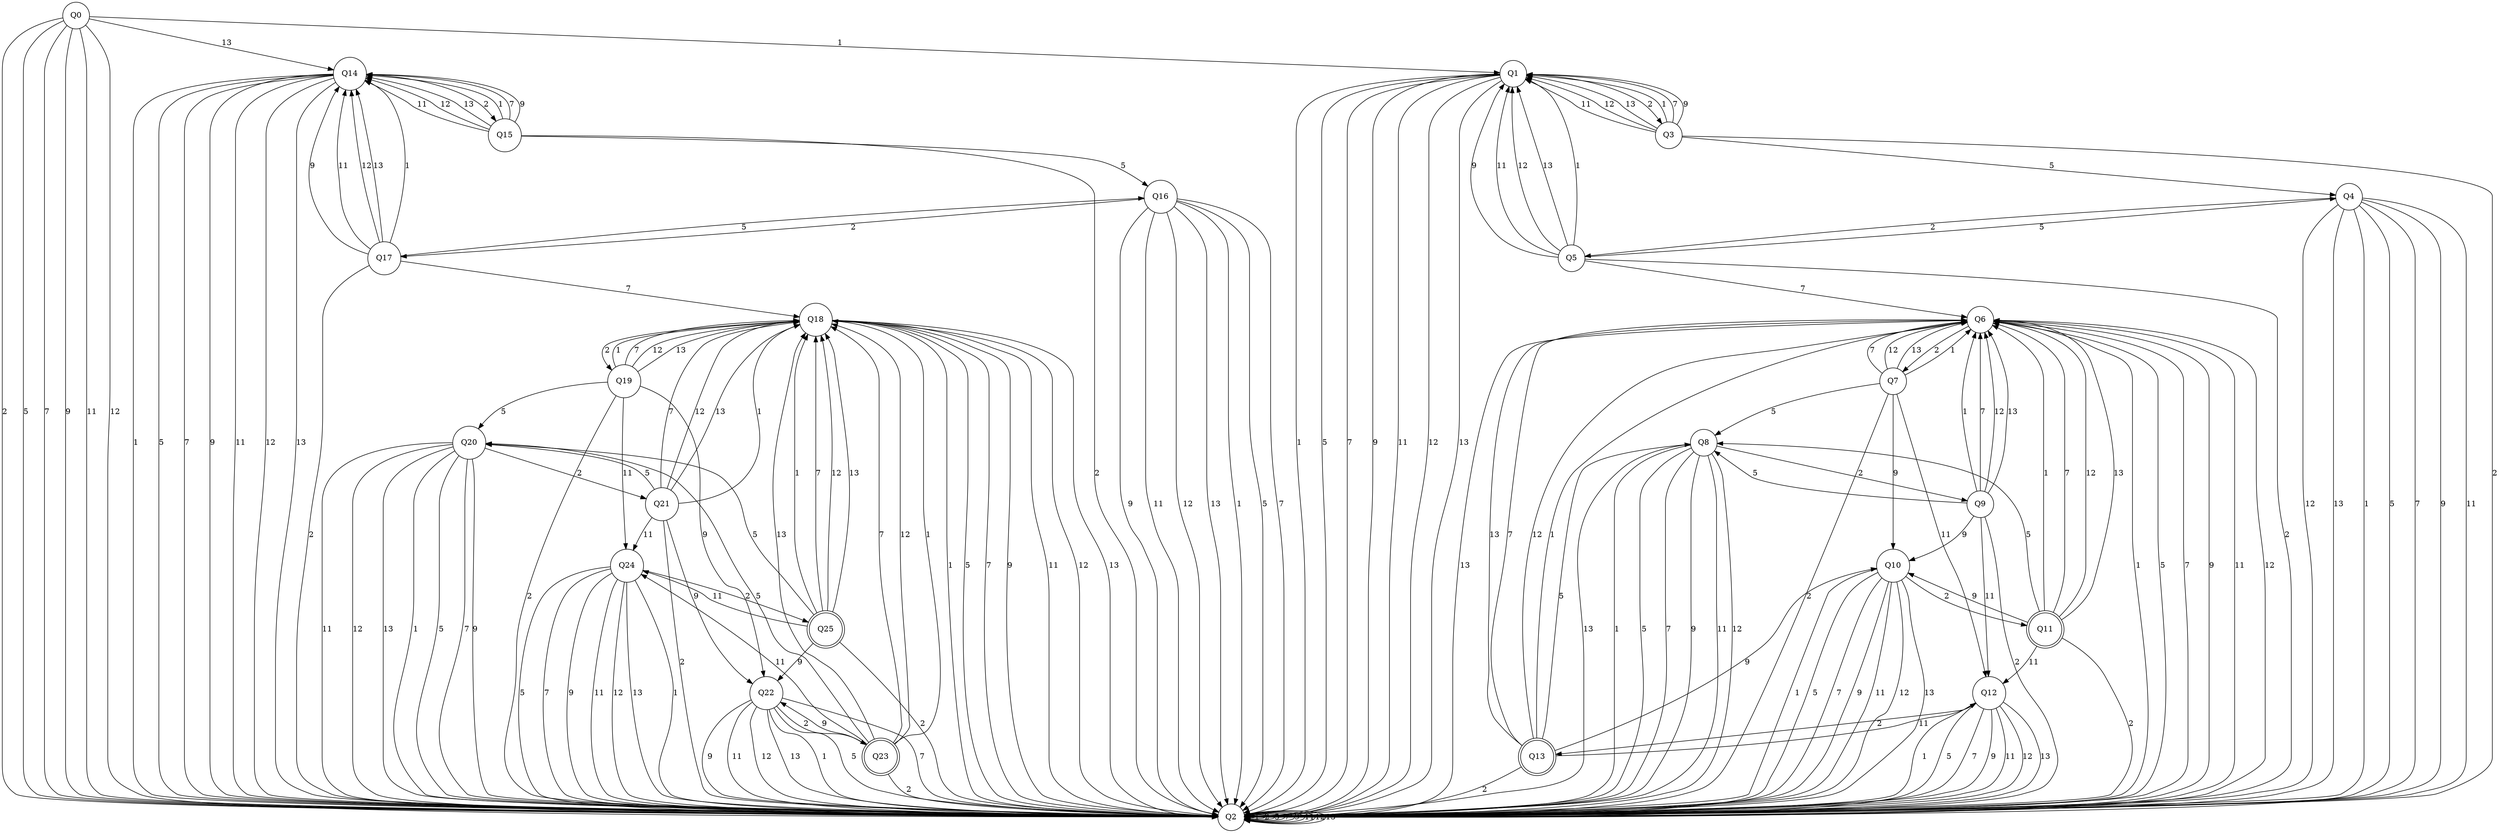 digraph re_dfa {
Q0 [shape=circle];
Q16 [shape=circle];
Q20 [shape=circle];
Q15 [shape=circle];
Q9 [shape=circle];
Q11 [shape=doublecircle];
Q2 [shape=circle];
Q8 [shape=circle];
Q22 [shape=circle];
Q1 [shape=circle];
Q12 [shape=circle];
Q3 [shape=circle];
Q13 [shape=doublecircle];
Q14 [shape=circle];
Q25 [shape=doublecircle];
Q10 [shape=circle];
Q5 [shape=circle];
Q21 [shape=circle];
Q7 [shape=circle];
Q19 [shape=circle];
Q23 [shape=doublecircle];
Q4 [shape=circle];
Q6 [shape=circle];
Q24 [shape=circle];
Q17 [shape=circle];
Q18 [shape=circle];
Q0 -> Q1  [label=1];
Q0 -> Q2  [label=2];
Q0 -> Q2  [label=5];
Q0 -> Q2  [label=7];
Q0 -> Q2  [label=9];
Q0 -> Q2  [label=11];
Q0 -> Q2  [label=12];
Q0 -> Q14  [label=13];
Q16 -> Q2  [label=1];
Q16 -> Q17  [label=2];
Q16 -> Q2  [label=5];
Q16 -> Q2  [label=7];
Q16 -> Q2  [label=9];
Q16 -> Q2  [label=11];
Q16 -> Q2  [label=12];
Q16 -> Q2  [label=13];
Q20 -> Q2  [label=1];
Q20 -> Q21  [label=2];
Q20 -> Q2  [label=5];
Q20 -> Q2  [label=7];
Q20 -> Q2  [label=9];
Q20 -> Q2  [label=11];
Q20 -> Q2  [label=12];
Q20 -> Q2  [label=13];
Q15 -> Q14  [label=1];
Q15 -> Q2  [label=2];
Q15 -> Q16  [label=5];
Q15 -> Q14  [label=7];
Q15 -> Q14  [label=9];
Q15 -> Q14  [label=11];
Q15 -> Q14  [label=12];
Q15 -> Q14  [label=13];
Q9 -> Q6  [label=1];
Q9 -> Q2  [label=2];
Q9 -> Q8  [label=5];
Q9 -> Q6  [label=7];
Q9 -> Q10  [label=9];
Q9 -> Q12  [label=11];
Q9 -> Q6  [label=12];
Q9 -> Q6  [label=13];
Q11 -> Q6  [label=1];
Q11 -> Q2  [label=2];
Q11 -> Q8  [label=5];
Q11 -> Q6  [label=7];
Q11 -> Q10  [label=9];
Q11 -> Q12  [label=11];
Q11 -> Q6  [label=12];
Q11 -> Q6  [label=13];
Q2 -> Q2  [label=1];
Q2 -> Q2  [label=2];
Q2 -> Q2  [label=5];
Q2 -> Q2  [label=7];
Q2 -> Q2  [label=9];
Q2 -> Q2  [label=11];
Q2 -> Q2  [label=12];
Q2 -> Q2  [label=13];
Q8 -> Q2  [label=1];
Q8 -> Q9  [label=2];
Q8 -> Q2  [label=5];
Q8 -> Q2  [label=7];
Q8 -> Q2  [label=9];
Q8 -> Q2  [label=11];
Q8 -> Q2  [label=12];
Q8 -> Q2  [label=13];
Q22 -> Q2  [label=1];
Q22 -> Q23  [label=2];
Q22 -> Q2  [label=5];
Q22 -> Q2  [label=7];
Q22 -> Q2  [label=9];
Q22 -> Q2  [label=11];
Q22 -> Q2  [label=12];
Q22 -> Q2  [label=13];
Q1 -> Q2  [label=1];
Q1 -> Q3  [label=2];
Q1 -> Q2  [label=5];
Q1 -> Q2  [label=7];
Q1 -> Q2  [label=9];
Q1 -> Q2  [label=11];
Q1 -> Q2  [label=12];
Q1 -> Q2  [label=13];
Q12 -> Q2  [label=1];
Q12 -> Q13  [label=2];
Q12 -> Q2  [label=5];
Q12 -> Q2  [label=7];
Q12 -> Q2  [label=9];
Q12 -> Q2  [label=11];
Q12 -> Q2  [label=12];
Q12 -> Q2  [label=13];
Q3 -> Q1  [label=1];
Q3 -> Q2  [label=2];
Q3 -> Q4  [label=5];
Q3 -> Q1  [label=7];
Q3 -> Q1  [label=9];
Q3 -> Q1  [label=11];
Q3 -> Q1  [label=12];
Q3 -> Q1  [label=13];
Q13 -> Q6  [label=1];
Q13 -> Q2  [label=2];
Q13 -> Q8  [label=5];
Q13 -> Q6  [label=7];
Q13 -> Q10  [label=9];
Q13 -> Q12  [label=11];
Q13 -> Q6  [label=12];
Q13 -> Q6  [label=13];
Q14 -> Q2  [label=1];
Q14 -> Q15  [label=2];
Q14 -> Q2  [label=5];
Q14 -> Q2  [label=7];
Q14 -> Q2  [label=9];
Q14 -> Q2  [label=11];
Q14 -> Q2  [label=12];
Q14 -> Q2  [label=13];
Q25 -> Q18  [label=1];
Q25 -> Q2  [label=2];
Q25 -> Q20  [label=5];
Q25 -> Q18  [label=7];
Q25 -> Q22  [label=9];
Q25 -> Q24  [label=11];
Q25 -> Q18  [label=12];
Q25 -> Q18  [label=13];
Q10 -> Q2  [label=1];
Q10 -> Q11  [label=2];
Q10 -> Q2  [label=5];
Q10 -> Q2  [label=7];
Q10 -> Q2  [label=9];
Q10 -> Q2  [label=11];
Q10 -> Q2  [label=12];
Q10 -> Q2  [label=13];
Q5 -> Q1  [label=1];
Q5 -> Q2  [label=2];
Q5 -> Q4  [label=5];
Q5 -> Q6  [label=7];
Q5 -> Q1  [label=9];
Q5 -> Q1  [label=11];
Q5 -> Q1  [label=12];
Q5 -> Q1  [label=13];
Q21 -> Q18  [label=1];
Q21 -> Q2  [label=2];
Q21 -> Q20  [label=5];
Q21 -> Q18  [label=7];
Q21 -> Q22  [label=9];
Q21 -> Q24  [label=11];
Q21 -> Q18  [label=12];
Q21 -> Q18  [label=13];
Q7 -> Q6  [label=1];
Q7 -> Q2  [label=2];
Q7 -> Q8  [label=5];
Q7 -> Q6  [label=7];
Q7 -> Q10  [label=9];
Q7 -> Q12  [label=11];
Q7 -> Q6  [label=12];
Q7 -> Q6  [label=13];
Q19 -> Q18  [label=1];
Q19 -> Q2  [label=2];
Q19 -> Q20  [label=5];
Q19 -> Q18  [label=7];
Q19 -> Q22  [label=9];
Q19 -> Q24  [label=11];
Q19 -> Q18  [label=12];
Q19 -> Q18  [label=13];
Q23 -> Q18  [label=1];
Q23 -> Q2  [label=2];
Q23 -> Q20  [label=5];
Q23 -> Q18  [label=7];
Q23 -> Q22  [label=9];
Q23 -> Q24  [label=11];
Q23 -> Q18  [label=12];
Q23 -> Q18  [label=13];
Q4 -> Q2  [label=1];
Q4 -> Q5  [label=2];
Q4 -> Q2  [label=5];
Q4 -> Q2  [label=7];
Q4 -> Q2  [label=9];
Q4 -> Q2  [label=11];
Q4 -> Q2  [label=12];
Q4 -> Q2  [label=13];
Q6 -> Q2  [label=1];
Q6 -> Q7  [label=2];
Q6 -> Q2  [label=5];
Q6 -> Q2  [label=7];
Q6 -> Q2  [label=9];
Q6 -> Q2  [label=11];
Q6 -> Q2  [label=12];
Q6 -> Q2  [label=13];
Q24 -> Q2  [label=1];
Q24 -> Q25  [label=2];
Q24 -> Q2  [label=5];
Q24 -> Q2  [label=7];
Q24 -> Q2  [label=9];
Q24 -> Q2  [label=11];
Q24 -> Q2  [label=12];
Q24 -> Q2  [label=13];
Q17 -> Q14  [label=1];
Q17 -> Q2  [label=2];
Q17 -> Q16  [label=5];
Q17 -> Q18  [label=7];
Q17 -> Q14  [label=9];
Q17 -> Q14  [label=11];
Q17 -> Q14  [label=12];
Q17 -> Q14  [label=13];
Q18 -> Q2  [label=1];
Q18 -> Q19  [label=2];
Q18 -> Q2  [label=5];
Q18 -> Q2  [label=7];
Q18 -> Q2  [label=9];
Q18 -> Q2  [label=11];
Q18 -> Q2  [label=12];
Q18 -> Q2  [label=13];
}
